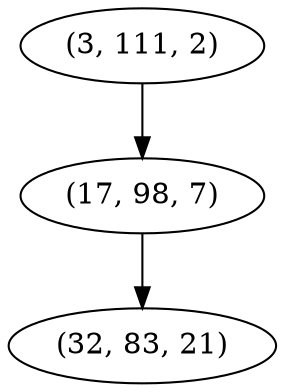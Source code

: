 digraph tree {
    "(3, 111, 2)";
    "(17, 98, 7)";
    "(32, 83, 21)";
    "(3, 111, 2)" -> "(17, 98, 7)";
    "(17, 98, 7)" -> "(32, 83, 21)";
}

